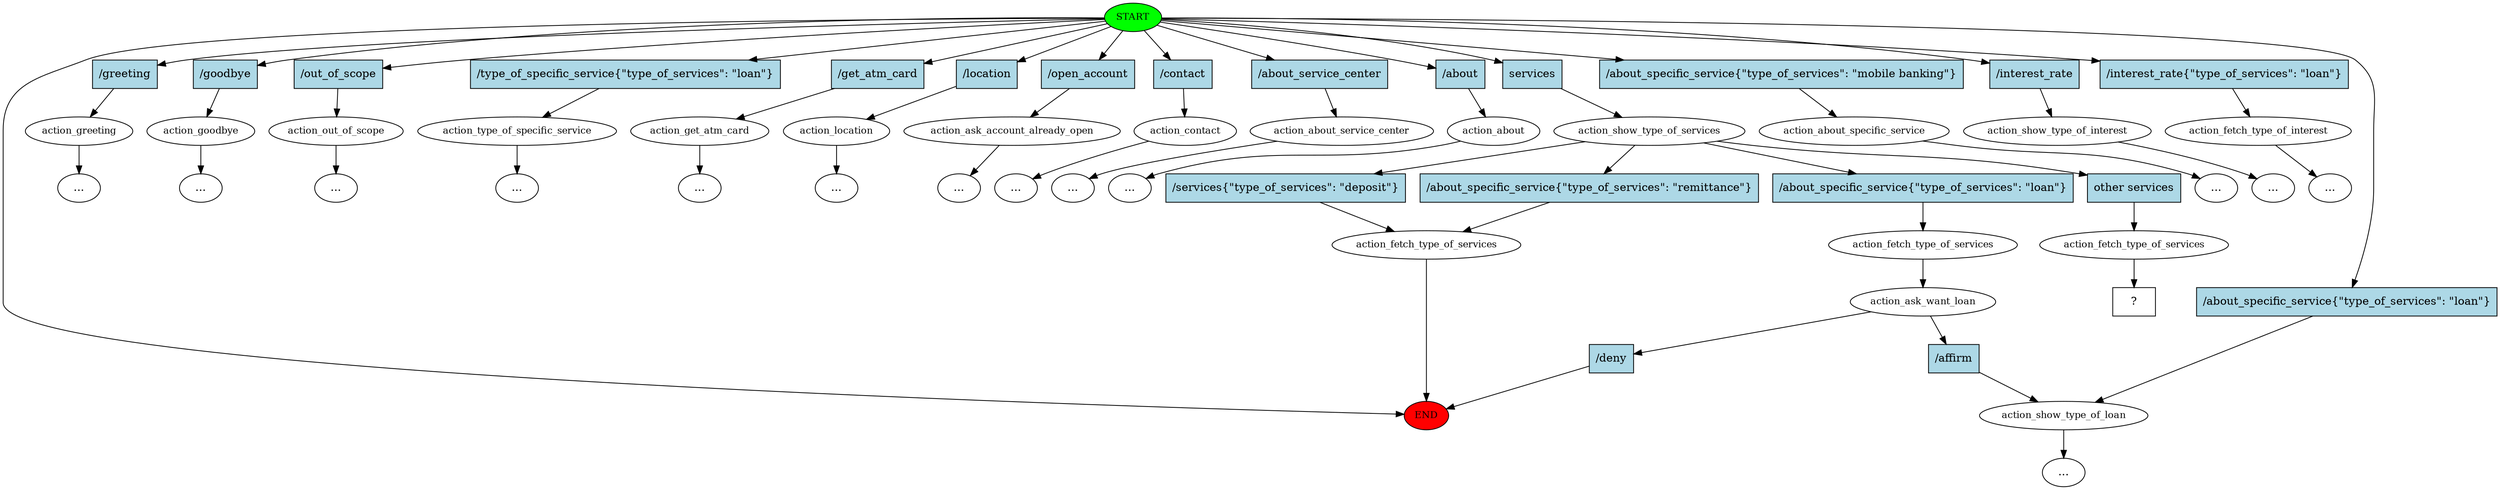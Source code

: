 digraph  {
0 [class="start active", fillcolor=green, fontsize=12, label=START, style=filled];
"-1" [class=end, fillcolor=red, fontsize=12, label=END, style=filled];
1 [class="", fontsize=12, label=action_greeting];
"-3" [class=ellipsis, label="..."];
2 [class="", fontsize=12, label=action_goodbye];
"-4" [class=ellipsis, label="..."];
3 [class="", fontsize=12, label=action_out_of_scope];
"-5" [class=ellipsis, label="..."];
4 [class="", fontsize=12, label=action_type_of_specific_service];
5 [class="", fontsize=12, label=action_get_atm_card];
"-7" [class=ellipsis, label="..."];
6 [class="", fontsize=12, label=action_location];
"-8" [class=ellipsis, label="..."];
7 [class="", fontsize=12, label=action_ask_account_already_open];
"-10" [class=ellipsis, label="..."];
9 [class="", fontsize=12, label=action_contact];
"-11" [class=ellipsis, label="..."];
10 [class="", fontsize=12, label=action_about_service_center];
"-12" [class=ellipsis, label="..."];
11 [class="", fontsize=12, label=action_about];
"-13" [class=ellipsis, label="..."];
12 [class=active, fontsize=12, label=action_show_type_of_services];
13 [class="", fontsize=12, label=action_fetch_type_of_services];
15 [class="", fontsize=12, label=action_fetch_type_of_services];
16 [class="", fontsize=12, label=action_ask_want_loan];
17 [class="", fontsize=12, label=action_show_type_of_loan];
21 [class="", fontsize=12, label=action_about_specific_service];
"-16" [class=ellipsis, label="..."];
"-19" [class=ellipsis, label="..."];
"-21" [class=ellipsis, label="..."];
33 [class="", fontsize=12, label=action_show_type_of_interest];
"-23" [class=ellipsis, label="..."];
35 [class="", fontsize=12, label=action_fetch_type_of_interest];
"-25" [class=ellipsis, label="..."];
46 [class=active, fontsize=12, label=action_fetch_type_of_services];
47 [class="intent dashed active", label="  ?  ", shape=rect];
48 [class=intent, fillcolor=lightblue, label="/greeting", shape=rect, style=filled];
49 [class=intent, fillcolor=lightblue, label="/goodbye", shape=rect, style=filled];
50 [class=intent, fillcolor=lightblue, label="/out_of_scope", shape=rect, style=filled];
51 [class=intent, fillcolor=lightblue, label="/type_of_specific_service{\"type_of_services\": \"loan\"}", shape=rect, style=filled];
52 [class=intent, fillcolor=lightblue, label="/get_atm_card", shape=rect, style=filled];
53 [class=intent, fillcolor=lightblue, label="/location", shape=rect, style=filled];
54 [class=intent, fillcolor=lightblue, label="/open_account", shape=rect, style=filled];
55 [class=intent, fillcolor=lightblue, label="/contact", shape=rect, style=filled];
56 [class=intent, fillcolor=lightblue, label="/about_service_center", shape=rect, style=filled];
57 [class=intent, fillcolor=lightblue, label="/about", shape=rect, style=filled];
58 [class="intent active", fillcolor=lightblue, label=services, shape=rect, style=filled];
59 [class=intent, fillcolor=lightblue, label="/about_specific_service{\"type_of_services\": \"mobile banking\"}", shape=rect, style=filled];
60 [class=intent, fillcolor=lightblue, label="/interest_rate", shape=rect, style=filled];
61 [class=intent, fillcolor=lightblue, label="/interest_rate{\"type_of_services\": \"loan\"}", shape=rect, style=filled];
62 [class=intent, fillcolor=lightblue, label="/about_specific_service{\"type_of_services\": \"loan\"}", shape=rect, style=filled];
63 [class=intent, fillcolor=lightblue, label="/services{\"type_of_services\": \"deposit\"}", shape=rect, style=filled];
64 [class=intent, fillcolor=lightblue, label="/about_specific_service{\"type_of_services\": \"remittance\"}", shape=rect, style=filled];
65 [class=intent, fillcolor=lightblue, label="/about_specific_service{\"type_of_services\": \"loan\"}", shape=rect, style=filled];
66 [class="intent active", fillcolor=lightblue, label="other services", shape=rect, style=filled];
67 [class=intent, fillcolor=lightblue, label="/affirm", shape=rect, style=filled];
68 [class=intent, fillcolor=lightblue, label="/deny", shape=rect, style=filled];
0 -> "-1"  [class="", key=NONE, label=""];
0 -> 48  [class="", key=0];
0 -> 49  [class="", key=0];
0 -> 50  [class="", key=0];
0 -> 51  [class="", key=0];
0 -> 52  [class="", key=0];
0 -> 53  [class="", key=0];
0 -> 54  [class="", key=0];
0 -> 55  [class="", key=0];
0 -> 56  [class="", key=0];
0 -> 57  [class="", key=0];
0 -> 58  [class=active, key=0];
0 -> 59  [class="", key=0];
0 -> 60  [class="", key=0];
0 -> 61  [class="", key=0];
0 -> 62  [class="", key=0];
1 -> "-3"  [class="", key=NONE, label=""];
2 -> "-4"  [class="", key=NONE, label=""];
3 -> "-5"  [class="", key=NONE, label=""];
4 -> "-21"  [class="", key=NONE, label=""];
5 -> "-7"  [class="", key=NONE, label=""];
6 -> "-8"  [class="", key=NONE, label=""];
7 -> "-10"  [class="", key=NONE, label=""];
9 -> "-11"  [class="", key=NONE, label=""];
10 -> "-12"  [class="", key=NONE, label=""];
11 -> "-13"  [class="", key=NONE, label=""];
12 -> 63  [class="", key=0];
12 -> 64  [class="", key=0];
12 -> 65  [class="", key=0];
12 -> 66  [class=active, key=0];
13 -> "-1"  [class="", key=NONE, label=""];
15 -> 16  [class="", key=NONE, label=""];
16 -> 67  [class="", key=0];
16 -> 68  [class="", key=0];
17 -> "-19"  [class="", key=NONE, label=""];
21 -> "-16"  [class="", key=NONE, label=""];
33 -> "-23"  [class="", key=NONE, label=""];
35 -> "-25"  [class="", key=NONE, label=""];
46 -> 47  [class=active, key=NONE, label=""];
48 -> 1  [class="", key=0];
49 -> 2  [class="", key=0];
50 -> 3  [class="", key=0];
51 -> 4  [class="", key=0];
52 -> 5  [class="", key=0];
53 -> 6  [class="", key=0];
54 -> 7  [class="", key=0];
55 -> 9  [class="", key=0];
56 -> 10  [class="", key=0];
57 -> 11  [class="", key=0];
58 -> 12  [class=active, key=0];
59 -> 21  [class="", key=0];
60 -> 33  [class="", key=0];
61 -> 35  [class="", key=0];
62 -> 17  [class="", key=0];
63 -> 13  [class="", key=0];
64 -> 13  [class="", key=0];
65 -> 15  [class="", key=0];
66 -> 46  [class=active, key=0];
67 -> 17  [class="", key=0];
68 -> "-1"  [class="", key=0];
}
